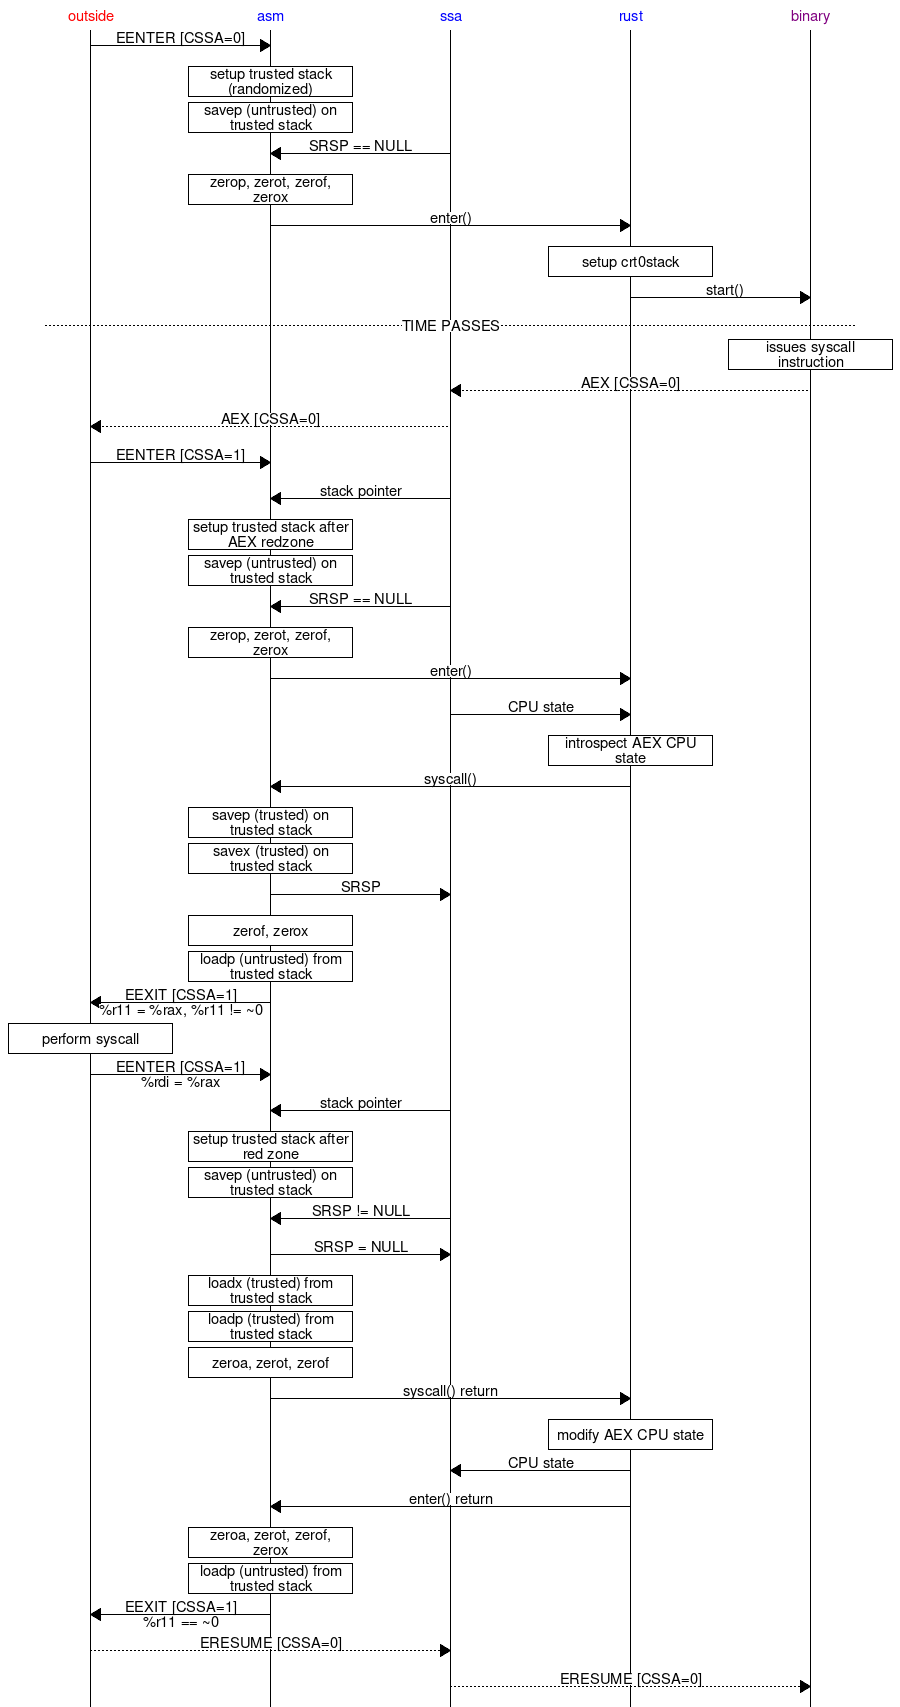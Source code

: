 msc {
	hscale="1.5",
	wordwraparcs=on;

	outside [textcolor="red"],
	asm [textcolor="blue"],
	ssa [textcolor="blue"],
	rust [textcolor="blue"],
	binary [textcolor="purple"];

	outside => asm [label="EENTER [CSSA=0]"];
	asm box asm [label="setup trusted stack (randomized)"];
	asm box asm [label="savep (untrusted) on trusted stack"];
	ssa => asm [label="SRSP == NULL"];
	asm box asm [label="zerop, zerot, zerof, zerox"];
	asm => rust [label="enter()"];
	rust box rust [label="setup crt0stack"];
	rust => binary [label="_start()"];

	--- [label="TIME PASSES"];

	binary box binary [label="issues syscall instruction"];
	binary >> ssa [label="AEX [CSSA=0]"];
	ssa >> outside [label="AEX [CSSA=0]"];
	outside => asm [label="EENTER [CSSA=1]"];
	ssa => asm [label="stack pointer"];
	asm box asm [label="setup trusted stack after AEX redzone"];
	asm box asm [label="savep (untrusted) on trusted stack"];
	ssa => asm [label="SRSP == NULL"];
	asm box asm [label="zerop, zerot, zerof, zerox"];
	asm => rust [label="enter()"];
	ssa => rust [label="CPU state"];
	rust box rust [label="introspect AEX CPU state"];
	rust => asm [label="syscall()"];
	asm box asm [label="savep (trusted) on trusted stack"];
	asm box asm [label="savex (trusted) on trusted stack"];
	asm => ssa [label="SRSP"];
	asm box asm [label="zerof, zerox"];
	asm box asm [label="loadp (untrusted) from trusted stack"];
	asm => outside [label="EEXIT [CSSA=1]\n%r11 = %rax, %r11 != ~0"];
	outside box outside [label="perform syscall"];
	outside => asm [label="EENTER [CSSA=1]\n%rdi = %rax"];
	ssa => asm [label="stack pointer"];
	asm box asm [label="setup trusted stack after red zone"];
	asm box asm [label="savep (untrusted) on trusted stack"];
	ssa => asm [label="SRSP != NULL"];
	asm => ssa [label="SRSP = NULL"];
	asm box asm [label="loadx (trusted) from trusted stack"];
	asm box asm [label="loadp (trusted) from trusted stack"];
	asm box asm [label="zeroa, zerot, zerof"];
	asm => rust [label="syscall() return"];
	rust box rust [label="modify AEX CPU state"];
	rust => ssa [label="CPU state"];
	rust => asm [label="enter() return"];
	asm box asm [label="zeroa, zerot, zerof, zerox"];
	asm box asm [label="loadp (untrusted) from trusted stack"];
	asm => outside [label="EEXIT [CSSA=1]\n%r11 == ~0"];
	outside >> ssa [label="ERESUME [CSSA=0]"];
	ssa >> binary [label="ERESUME [CSSA=0]"];
}
